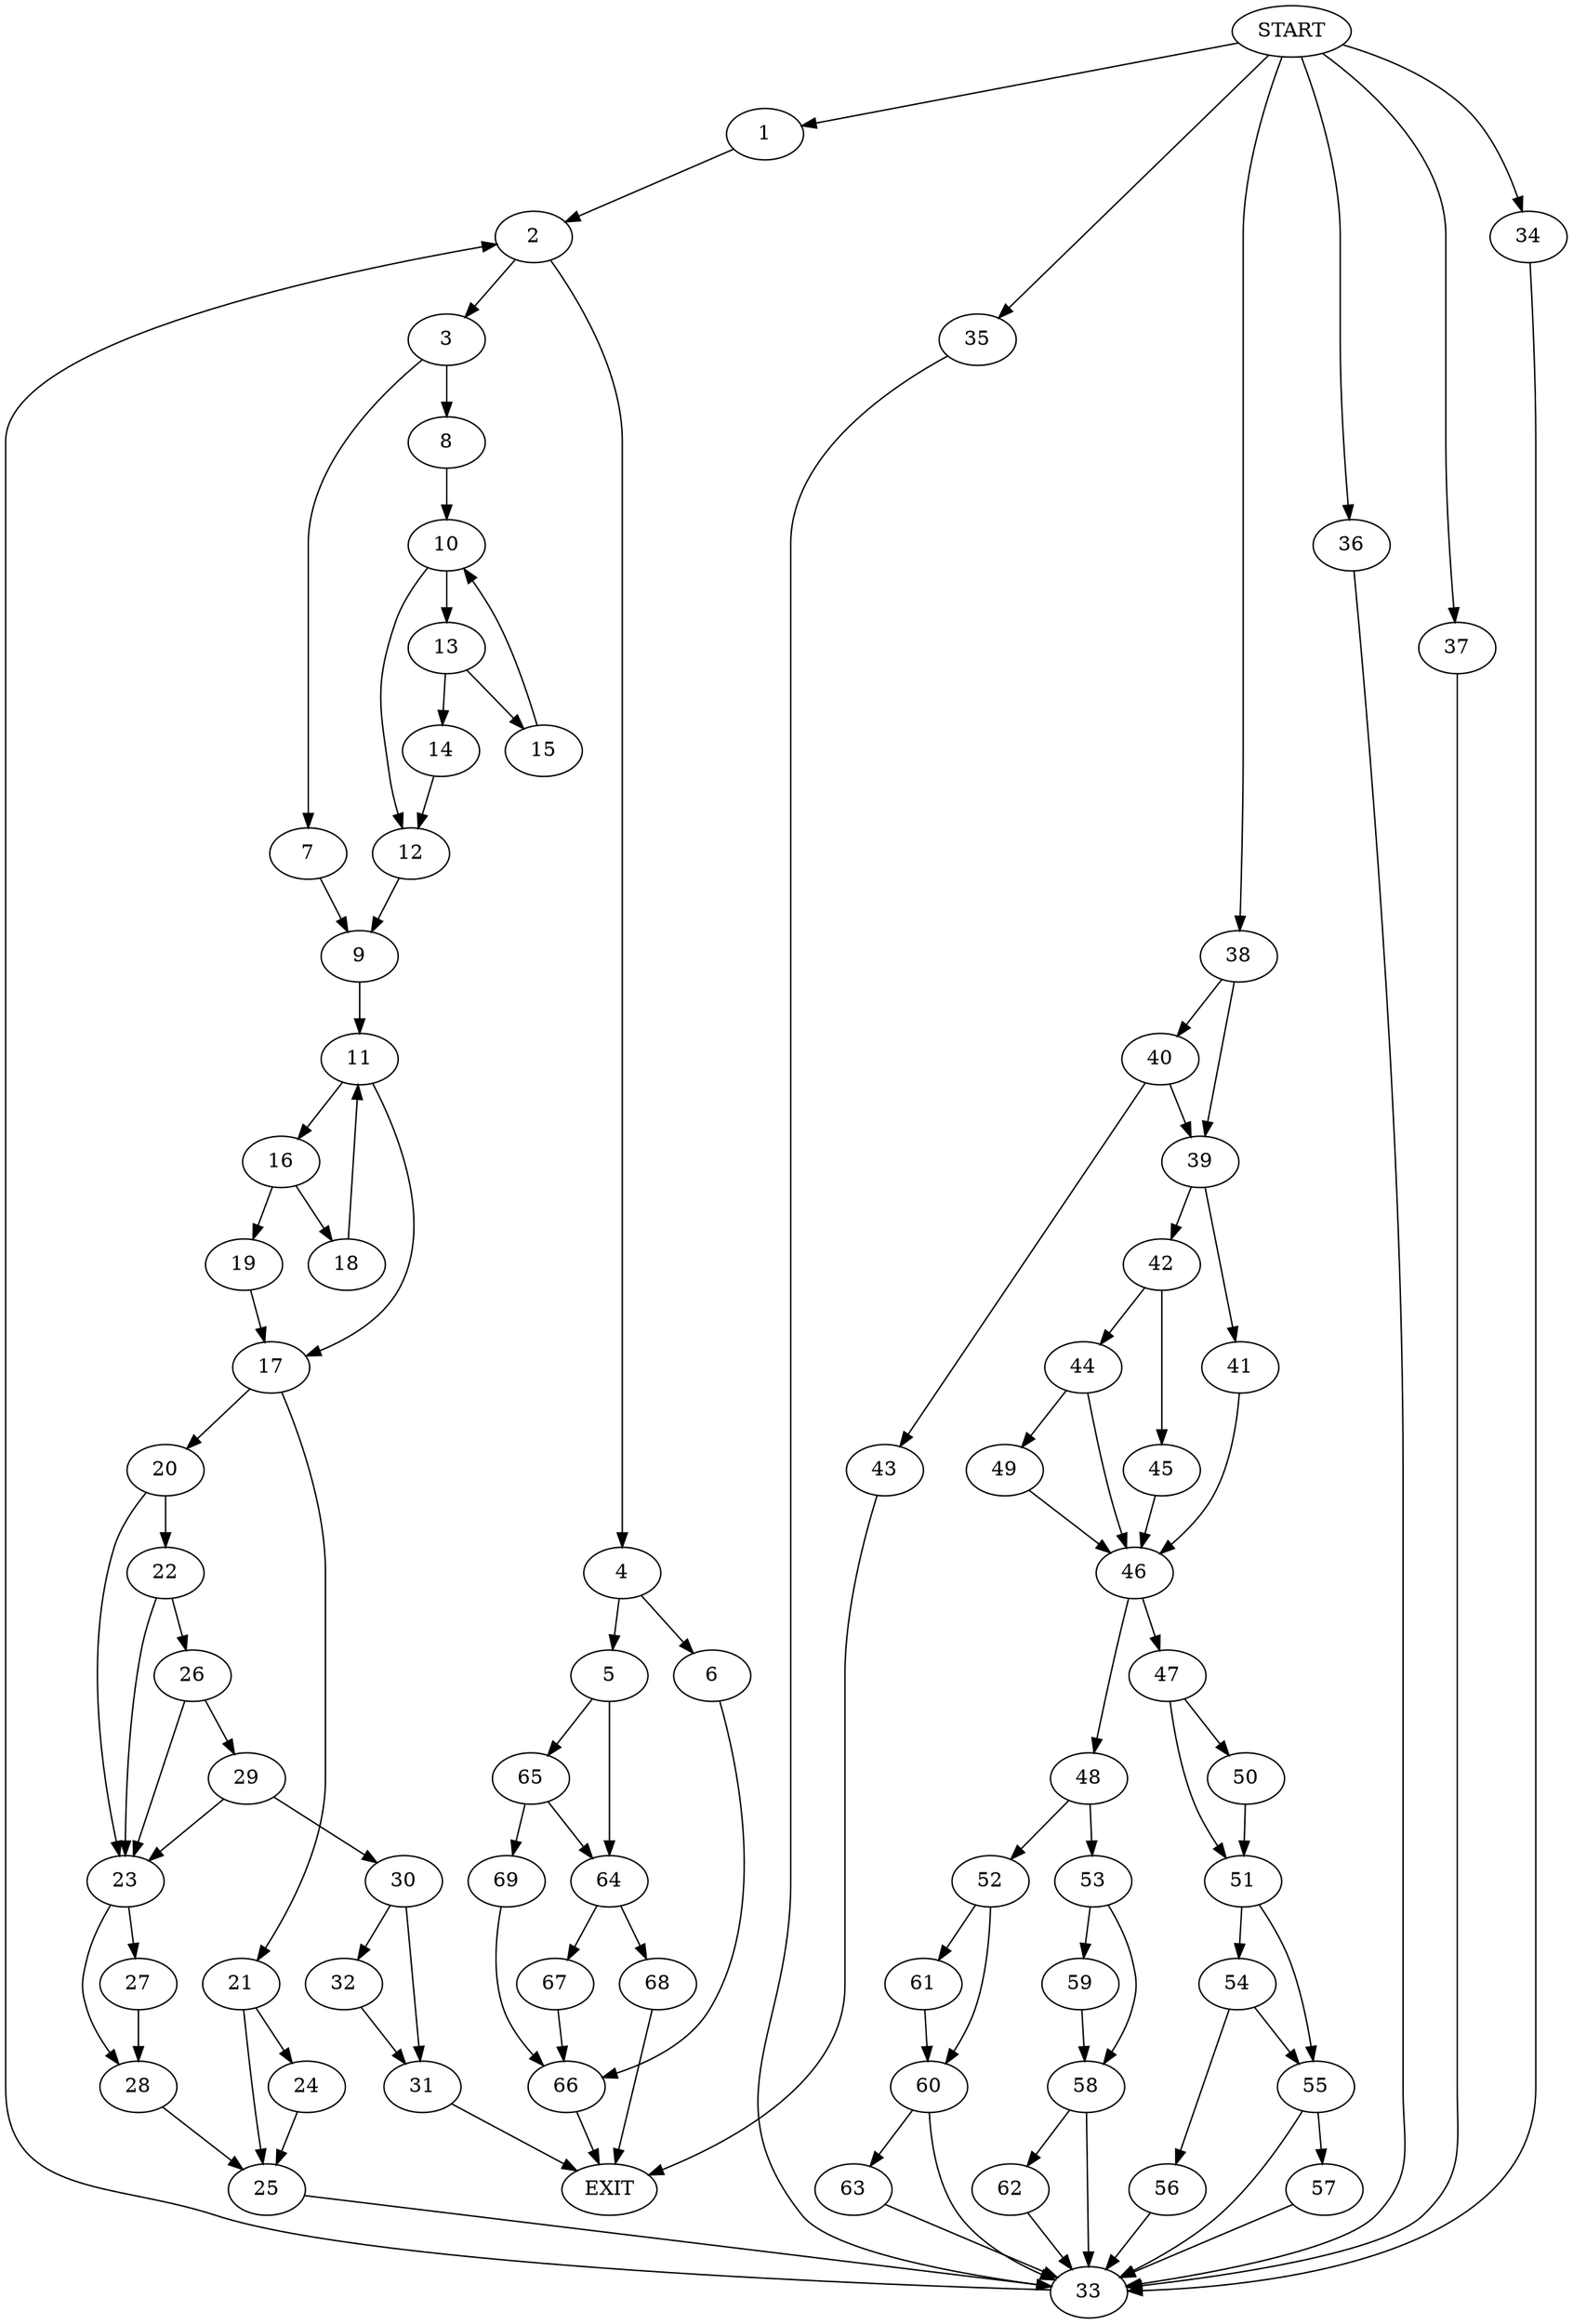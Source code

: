 digraph {
0 [label="START"]
70 [label="EXIT"]
0 -> 1
1 -> 2
2 -> 3
2 -> 4
4 -> 5
4 -> 6
3 -> 7
3 -> 8
7 -> 9
8 -> 10
9 -> 11
10 -> 12
10 -> 13
13 -> 14
13 -> 15
12 -> 9
15 -> 10
14 -> 12
11 -> 16
11 -> 17
16 -> 18
16 -> 19
17 -> 20
17 -> 21
18 -> 11
19 -> 17
20 -> 22
20 -> 23
21 -> 24
21 -> 25
22 -> 26
22 -> 23
23 -> 27
23 -> 28
26 -> 29
26 -> 23
29 -> 30
29 -> 23
30 -> 31
30 -> 32
32 -> 31
31 -> 70
27 -> 28
28 -> 25
25 -> 33
24 -> 25
33 -> 2
0 -> 34
34 -> 33
0 -> 35
35 -> 33
0 -> 36
36 -> 33
0 -> 37
37 -> 33
0 -> 38
38 -> 39
38 -> 40
39 -> 41
39 -> 42
40 -> 39
40 -> 43
43 -> 70
42 -> 44
42 -> 45
41 -> 46
46 -> 47
46 -> 48
44 -> 49
44 -> 46
45 -> 46
49 -> 46
47 -> 50
47 -> 51
48 -> 52
48 -> 53
51 -> 54
51 -> 55
50 -> 51
54 -> 56
54 -> 55
55 -> 57
55 -> 33
56 -> 33
57 -> 33
53 -> 58
53 -> 59
52 -> 60
52 -> 61
58 -> 62
58 -> 33
59 -> 58
62 -> 33
60 -> 63
60 -> 33
61 -> 60
63 -> 33
5 -> 64
5 -> 65
6 -> 66
66 -> 70
64 -> 67
64 -> 68
65 -> 64
65 -> 69
69 -> 66
67 -> 66
68 -> 70
}
